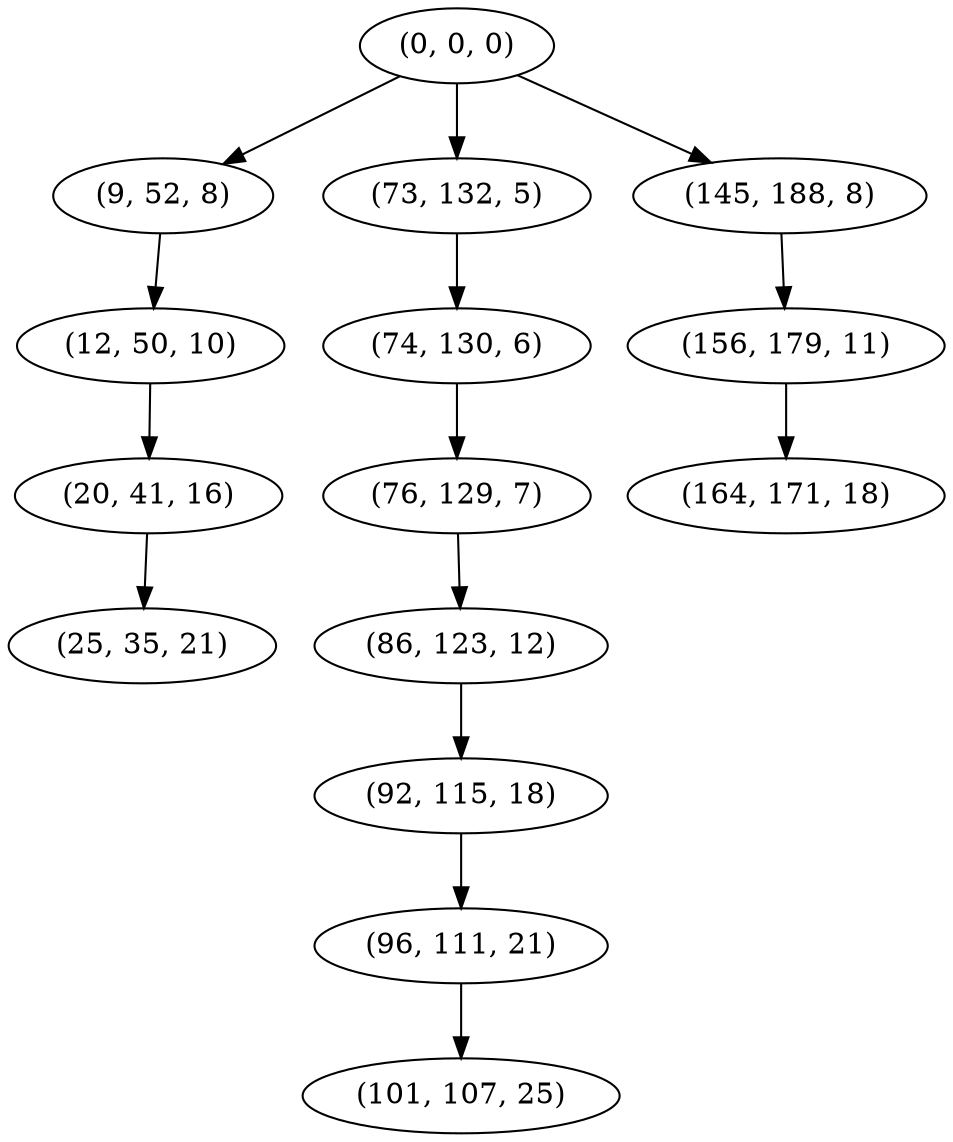 digraph tree {
    "(0, 0, 0)";
    "(9, 52, 8)";
    "(12, 50, 10)";
    "(20, 41, 16)";
    "(25, 35, 21)";
    "(73, 132, 5)";
    "(74, 130, 6)";
    "(76, 129, 7)";
    "(86, 123, 12)";
    "(92, 115, 18)";
    "(96, 111, 21)";
    "(101, 107, 25)";
    "(145, 188, 8)";
    "(156, 179, 11)";
    "(164, 171, 18)";
    "(0, 0, 0)" -> "(9, 52, 8)";
    "(0, 0, 0)" -> "(73, 132, 5)";
    "(0, 0, 0)" -> "(145, 188, 8)";
    "(9, 52, 8)" -> "(12, 50, 10)";
    "(12, 50, 10)" -> "(20, 41, 16)";
    "(20, 41, 16)" -> "(25, 35, 21)";
    "(73, 132, 5)" -> "(74, 130, 6)";
    "(74, 130, 6)" -> "(76, 129, 7)";
    "(76, 129, 7)" -> "(86, 123, 12)";
    "(86, 123, 12)" -> "(92, 115, 18)";
    "(92, 115, 18)" -> "(96, 111, 21)";
    "(96, 111, 21)" -> "(101, 107, 25)";
    "(145, 188, 8)" -> "(156, 179, 11)";
    "(156, 179, 11)" -> "(164, 171, 18)";
}
